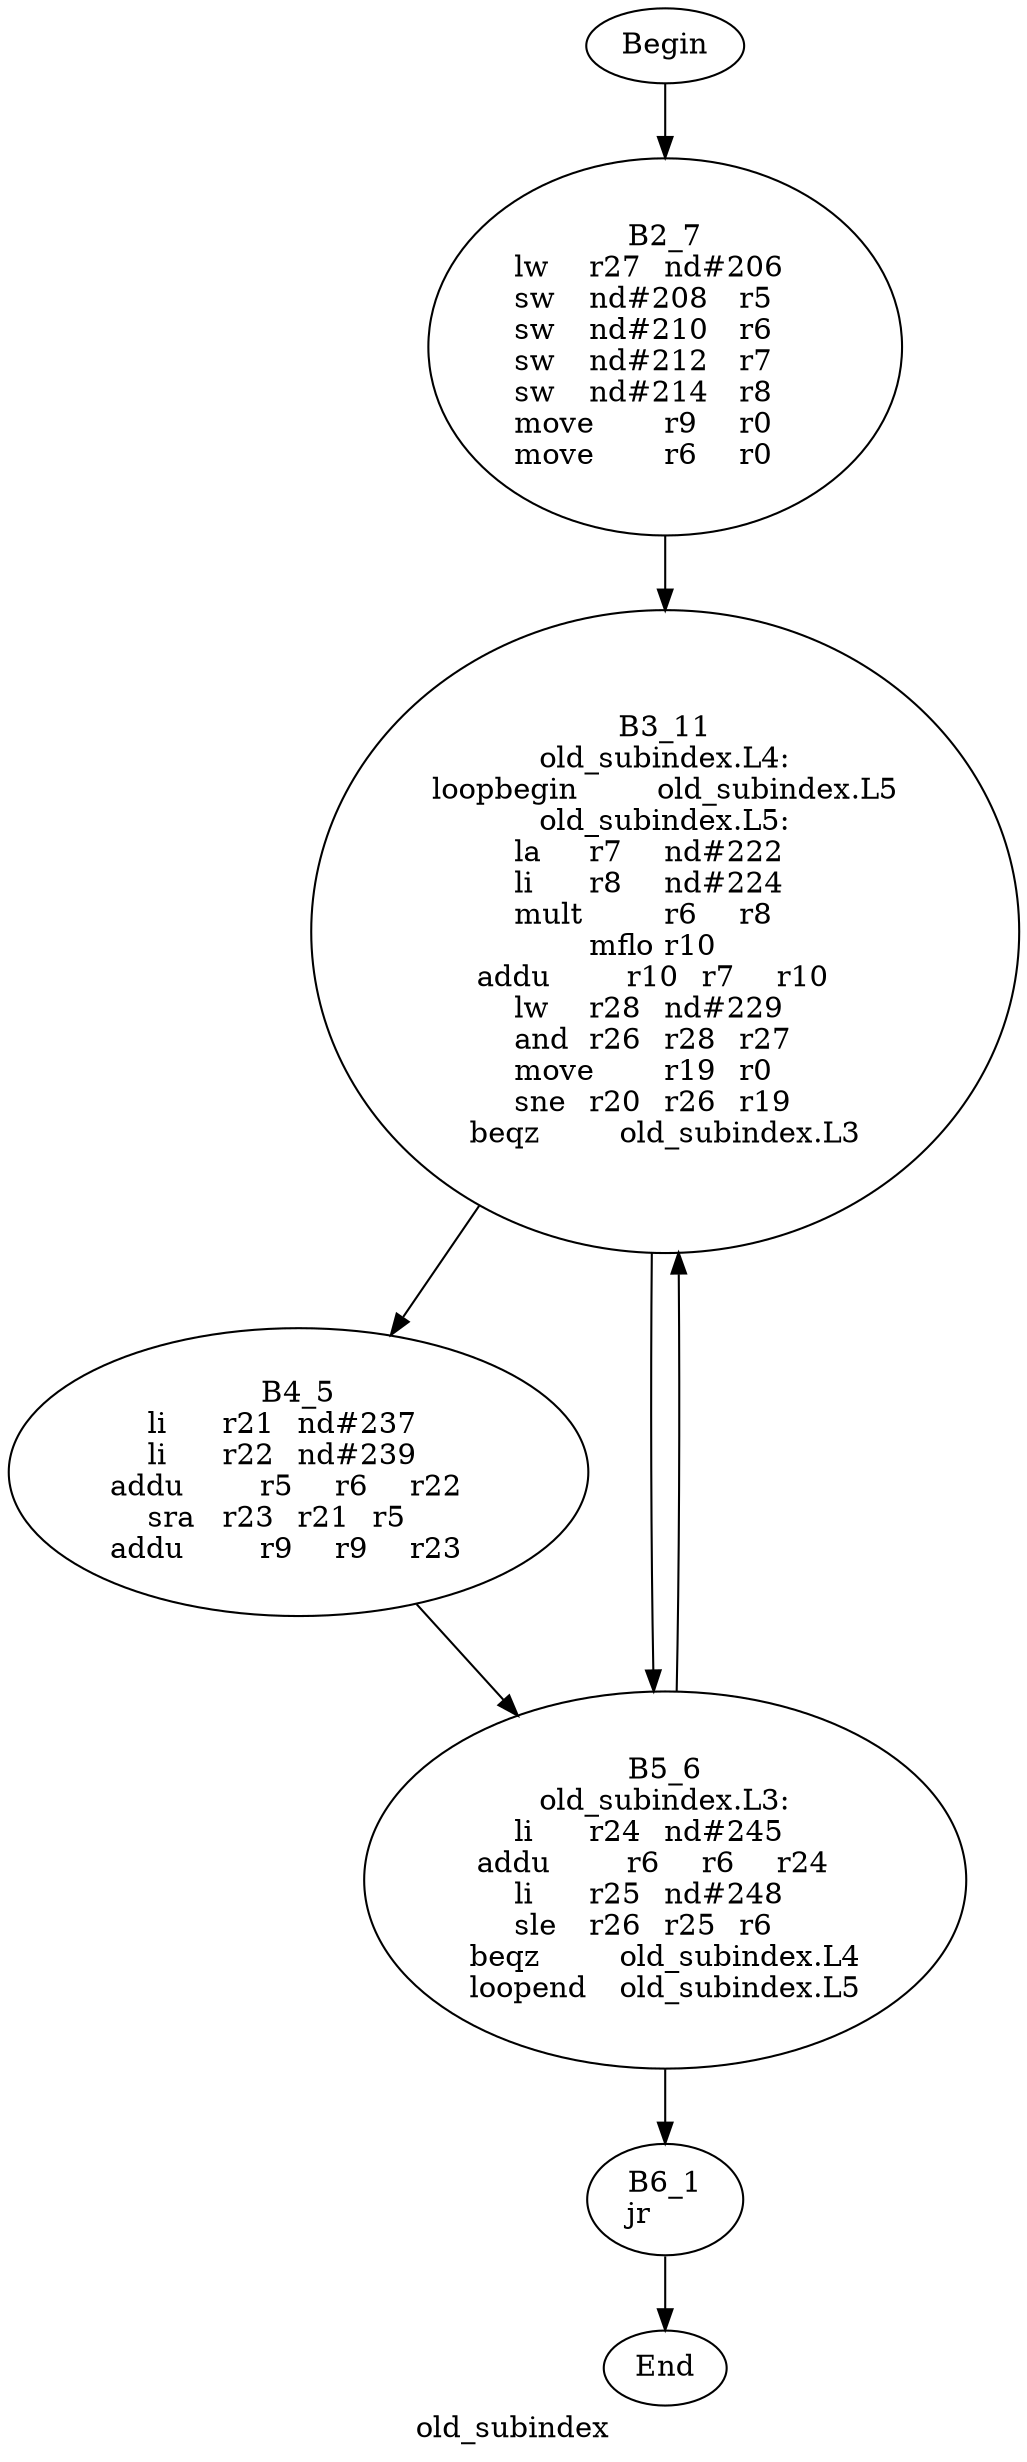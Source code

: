 digraph G{
	label = "old_subindex"	style = "dashed";
	color = purple;
	Node0 [label = "Begin"];
	Node0 -> {Node2 }
	Node1 [label = "End"];
	Node1 -> {}
	Node2 [label = "B2_7\nlw	r27	nd#206	\nsw	nd#208	r5	\nsw	nd#210	r6	\nsw	nd#212	r7	\nsw	nd#214	r8	\nmove	r9	r0	\nmove	r6	r0	\n"];
	Node2 -> {Node3 }
	Node3 [label = "B3_11\nold_subindex.L4:\nloopbegin	old_subindex.L5\nold_subindex.L5:\nla	r7	nd#222	\nli	r8	nd#224	\nmult	r6	r8	\nmflo	r10	\naddu	r10	r7	r10	\nlw	r28	nd#229	\nand	r26	r28	r27	\nmove	r19	r0	\nsne	r20	r26	r19	\nbeqz	old_subindex.L3\n"];
	Node3 -> {Node4 Node5 }
	Node4 [label = "B4_5\nli	r21	nd#237	\nli	r22	nd#239	\naddu	r5	r6	r22	\nsra	r23	r21	r5	\naddu	r9	r9	r23	\n"];
	Node4 -> {Node5 }
	Node5 [label = "B5_6\nold_subindex.L3:\nli	r24	nd#245	\naddu	r6	r6	r24	\nli	r25	nd#248	\nsle	r26	r25	r6	\nbeqz	old_subindex.L4\nloopend	old_subindex.L5\n"];
	Node5 -> {Node6 Node3 }
	Node6 [label = "B6_1\njr	\n"];
	Node6 -> {Node1 }
}
